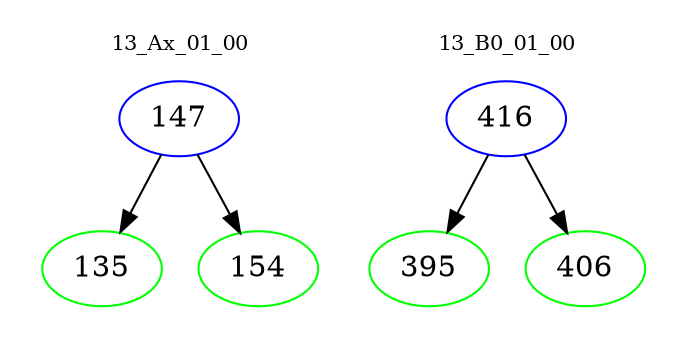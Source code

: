 digraph{
subgraph cluster_0 {
color = white
label = "13_Ax_01_00";
fontsize=10;
T0_147 [label="147", color="blue"]
T0_147 -> T0_135 [color="black"]
T0_135 [label="135", color="green"]
T0_147 -> T0_154 [color="black"]
T0_154 [label="154", color="green"]
}
subgraph cluster_1 {
color = white
label = "13_B0_01_00";
fontsize=10;
T1_416 [label="416", color="blue"]
T1_416 -> T1_395 [color="black"]
T1_395 [label="395", color="green"]
T1_416 -> T1_406 [color="black"]
T1_406 [label="406", color="green"]
}
}

